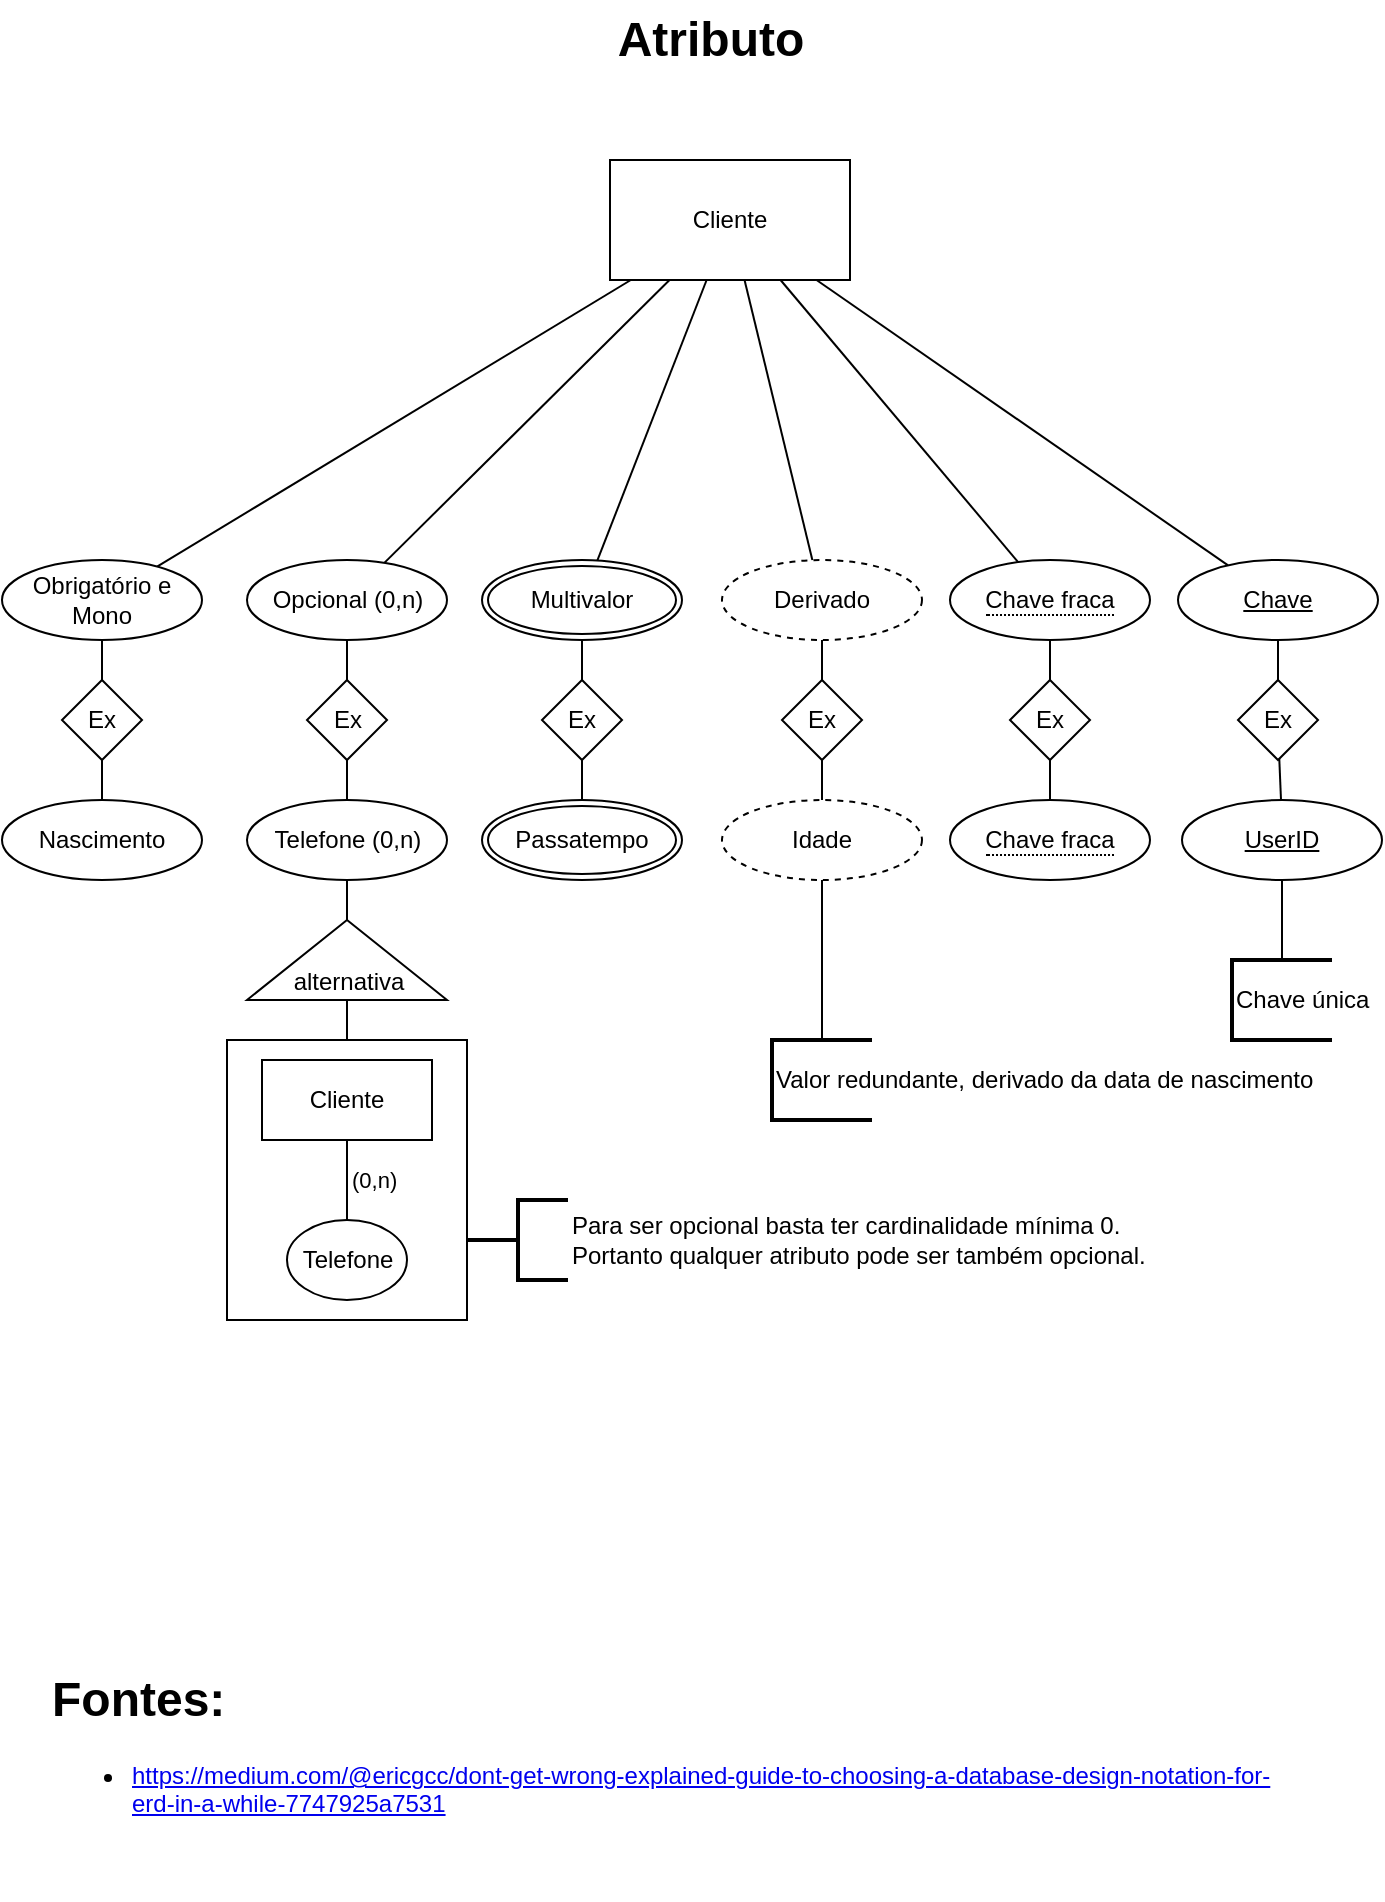 <mxfile>
    <diagram id="lRuVZWtZdLt3-8UoemeN" name="Page-1">
        <mxGraphModel dx="627" dy="880" grid="1" gridSize="10" guides="1" tooltips="1" connect="1" arrows="1" fold="1" page="1" pageScale="1" pageWidth="827" pageHeight="1169" math="0" shadow="0">
            <root>
                <mxCell id="0"/>
                <mxCell id="1" parent="0"/>
                <mxCell id="98" value="" style="whiteSpace=wrap;html=1;" parent="1" vertex="1">
                    <mxGeometry x="172.5" y="560" width="120" height="140" as="geometry"/>
                </mxCell>
                <mxCell id="21" style="edgeStyle=none;rounded=0;orthogonalLoop=1;jettySize=auto;html=1;endArrow=none;endFill=0;" parent="1" source="2" target="13" edge="1">
                    <mxGeometry relative="1" as="geometry"/>
                </mxCell>
                <mxCell id="2" value="Cliente" style="whiteSpace=wrap;html=1;" parent="1" vertex="1">
                    <mxGeometry x="364" y="120" width="120" height="60" as="geometry"/>
                </mxCell>
                <mxCell id="3" value="Atributo" style="text;strokeColor=none;fillColor=none;html=1;fontSize=24;fontStyle=1;verticalAlign=middle;align=center;" parent="1" vertex="1">
                    <mxGeometry x="320" y="40" width="188" height="40" as="geometry"/>
                </mxCell>
                <mxCell id="5" style="rounded=0;orthogonalLoop=1;jettySize=auto;html=1;endArrow=none;endFill=0;" parent="1" source="4" target="2" edge="1">
                    <mxGeometry relative="1" as="geometry"/>
                </mxCell>
                <mxCell id="4" value="Obrigatório e&lt;br&gt;Mono" style="ellipse;whiteSpace=wrap;html=1;align=center;" parent="1" vertex="1">
                    <mxGeometry x="60" y="320" width="100" height="40" as="geometry"/>
                </mxCell>
                <mxCell id="8" style="rounded=0;orthogonalLoop=1;jettySize=auto;html=1;endArrow=none;endFill=0;" parent="1" source="7" target="2" edge="1">
                    <mxGeometry relative="1" as="geometry"/>
                </mxCell>
                <mxCell id="7" value="Chave" style="ellipse;whiteSpace=wrap;html=1;align=center;fontStyle=4;" parent="1" vertex="1">
                    <mxGeometry x="648" y="320" width="100" height="40" as="geometry"/>
                </mxCell>
                <mxCell id="10" style="edgeStyle=none;rounded=0;orthogonalLoop=1;jettySize=auto;html=1;endArrow=none;endFill=0;" parent="1" source="9" target="2" edge="1">
                    <mxGeometry relative="1" as="geometry"/>
                </mxCell>
                <mxCell id="9" value="&lt;span style=&quot;border-bottom: 1px dotted&quot;&gt;Chave fraca&lt;/span&gt;" style="ellipse;whiteSpace=wrap;html=1;align=center;" parent="1" vertex="1">
                    <mxGeometry x="534" y="320" width="100" height="40" as="geometry"/>
                </mxCell>
                <mxCell id="12" style="edgeStyle=none;rounded=0;orthogonalLoop=1;jettySize=auto;html=1;endArrow=none;endFill=0;" parent="1" source="11" target="2" edge="1">
                    <mxGeometry relative="1" as="geometry"/>
                </mxCell>
                <mxCell id="11" value="Derivado" style="ellipse;whiteSpace=wrap;html=1;align=center;dashed=1;" parent="1" vertex="1">
                    <mxGeometry x="420" y="320" width="100" height="40" as="geometry"/>
                </mxCell>
                <mxCell id="13" value="Multivalor" style="ellipse;shape=doubleEllipse;margin=3;whiteSpace=wrap;html=1;align=center;" parent="1" vertex="1">
                    <mxGeometry x="300" y="320" width="100" height="40" as="geometry"/>
                </mxCell>
                <mxCell id="93" style="edgeStyle=none;rounded=0;orthogonalLoop=1;jettySize=auto;html=1;endArrow=none;endFill=0;" parent="1" source="95" target="13" edge="1">
                    <mxGeometry relative="1" as="geometry"/>
                </mxCell>
                <mxCell id="18" value="Passatempo" style="ellipse;shape=doubleEllipse;margin=3;whiteSpace=wrap;html=1;align=center;" parent="1" vertex="1">
                    <mxGeometry x="300" y="440" width="100" height="40" as="geometry"/>
                </mxCell>
                <mxCell id="27" style="edgeStyle=none;rounded=0;orthogonalLoop=1;jettySize=auto;html=1;endArrow=none;endFill=0;" parent="1" source="22" target="7" edge="1">
                    <mxGeometry relative="1" as="geometry"/>
                </mxCell>
                <mxCell id="22" value="Ex" style="rhombus;whiteSpace=wrap;html=1;" parent="1" vertex="1">
                    <mxGeometry x="678" y="380" width="40" height="40" as="geometry"/>
                </mxCell>
                <mxCell id="26" style="edgeStyle=none;rounded=0;orthogonalLoop=1;jettySize=auto;html=1;endArrow=none;endFill=0;" parent="1" source="23" target="9" edge="1">
                    <mxGeometry relative="1" as="geometry"/>
                </mxCell>
                <mxCell id="23" value="Ex" style="rhombus;whiteSpace=wrap;html=1;" parent="1" vertex="1">
                    <mxGeometry x="564" y="380" width="40" height="40" as="geometry"/>
                </mxCell>
                <mxCell id="25" style="edgeStyle=none;rounded=0;orthogonalLoop=1;jettySize=auto;html=1;endArrow=none;endFill=0;" parent="1" source="71" target="4" edge="1">
                    <mxGeometry relative="1" as="geometry">
                        <mxPoint x="232.5" y="380" as="sourcePoint"/>
                    </mxGeometry>
                </mxCell>
                <mxCell id="28" value="Nascimento" style="ellipse;whiteSpace=wrap;html=1;align=center;" parent="1" vertex="1">
                    <mxGeometry x="60" y="440" width="100" height="40" as="geometry"/>
                </mxCell>
                <mxCell id="32" style="edgeStyle=none;rounded=0;orthogonalLoop=1;jettySize=auto;html=1;endArrow=none;endFill=0;" parent="1" source="29" target="23" edge="1">
                    <mxGeometry relative="1" as="geometry"/>
                </mxCell>
                <mxCell id="29" value="&lt;span style=&quot;border-bottom: 1px dotted&quot;&gt;Chave fraca&lt;/span&gt;" style="ellipse;whiteSpace=wrap;html=1;align=center;" parent="1" vertex="1">
                    <mxGeometry x="534" y="440" width="100" height="40" as="geometry"/>
                </mxCell>
                <mxCell id="31" style="edgeStyle=none;rounded=0;orthogonalLoop=1;jettySize=auto;html=1;endArrow=none;endFill=0;" parent="1" source="30" target="22" edge="1">
                    <mxGeometry relative="1" as="geometry"/>
                </mxCell>
                <mxCell id="30" value="UserID" style="ellipse;whiteSpace=wrap;html=1;align=center;fontStyle=4;" parent="1" vertex="1">
                    <mxGeometry x="650" y="440" width="100" height="40" as="geometry"/>
                </mxCell>
                <mxCell id="36" style="edgeStyle=none;rounded=0;orthogonalLoop=1;jettySize=auto;html=1;endArrow=none;endFill=0;" parent="1" source="34" target="35" edge="1">
                    <mxGeometry relative="1" as="geometry"/>
                </mxCell>
                <mxCell id="37" style="edgeStyle=none;rounded=0;orthogonalLoop=1;jettySize=auto;html=1;endArrow=none;endFill=0;" parent="1" source="34" target="11" edge="1">
                    <mxGeometry relative="1" as="geometry"/>
                </mxCell>
                <mxCell id="34" value="Ex" style="rhombus;whiteSpace=wrap;html=1;" parent="1" vertex="1">
                    <mxGeometry x="450" y="380" width="40" height="40" as="geometry"/>
                </mxCell>
                <mxCell id="35" value="Idade" style="ellipse;whiteSpace=wrap;html=1;align=center;dashed=1;" parent="1" vertex="1">
                    <mxGeometry x="420" y="440" width="100" height="40" as="geometry"/>
                </mxCell>
                <mxCell id="39" style="edgeStyle=none;rounded=0;orthogonalLoop=1;jettySize=auto;html=1;endArrow=none;endFill=0;" parent="1" source="38" target="35" edge="1">
                    <mxGeometry relative="1" as="geometry"/>
                </mxCell>
                <mxCell id="38" value="Valor redundante, derivado da data de nascimento" style="strokeWidth=2;html=1;shape=mxgraph.flowchart.annotation_1;align=left;pointerEvents=1;" parent="1" vertex="1">
                    <mxGeometry x="445" y="560" width="50" height="40" as="geometry"/>
                </mxCell>
                <mxCell id="43" style="edgeStyle=none;rounded=0;orthogonalLoop=1;jettySize=auto;html=1;endArrow=none;endFill=0;" parent="1" source="42" target="30" edge="1">
                    <mxGeometry relative="1" as="geometry"/>
                </mxCell>
                <mxCell id="42" value="Chave única" style="strokeWidth=2;html=1;shape=mxgraph.flowchart.annotation_1;align=left;pointerEvents=1;" parent="1" vertex="1">
                    <mxGeometry x="675" y="520" width="50" height="40" as="geometry"/>
                </mxCell>
                <mxCell id="75" style="rounded=0;orthogonalLoop=1;jettySize=auto;html=1;endArrow=none;endFill=0;" parent="1" source="45" target="2" edge="1">
                    <mxGeometry relative="1" as="geometry"/>
                </mxCell>
                <mxCell id="45" value="Opcional (0,n)" style="ellipse;whiteSpace=wrap;html=1;align=center;fontFamily=Helvetica;fontSize=12;fontColor=#000000;strokeColor=#000000;fillColor=#ffffff;" parent="1" vertex="1">
                    <mxGeometry x="182.5" y="320" width="100" height="40" as="geometry"/>
                </mxCell>
                <mxCell id="71" value="Ex" style="rhombus;whiteSpace=wrap;html=1;" parent="1" vertex="1">
                    <mxGeometry x="90" y="380" width="40" height="40" as="geometry"/>
                </mxCell>
                <mxCell id="72" style="edgeStyle=none;rounded=0;orthogonalLoop=1;jettySize=auto;html=1;endArrow=none;endFill=0;" parent="1" source="28" target="71" edge="1">
                    <mxGeometry relative="1" as="geometry">
                        <mxPoint x="232.5" y="470" as="sourcePoint"/>
                        <mxPoint x="232.5" y="360" as="targetPoint"/>
                    </mxGeometry>
                </mxCell>
                <mxCell id="76" value="Telefone (0,n)" style="ellipse;whiteSpace=wrap;html=1;align=center;" parent="1" vertex="1">
                    <mxGeometry x="182.5" y="440" width="100" height="40" as="geometry"/>
                </mxCell>
                <mxCell id="79" style="edgeStyle=none;rounded=0;orthogonalLoop=1;jettySize=auto;html=1;endArrow=none;endFill=0;" parent="1" source="77" target="45" edge="1">
                    <mxGeometry relative="1" as="geometry"/>
                </mxCell>
                <mxCell id="77" value="Ex" style="rhombus;whiteSpace=wrap;html=1;" parent="1" vertex="1">
                    <mxGeometry x="212.5" y="380" width="40" height="40" as="geometry"/>
                </mxCell>
                <mxCell id="78" style="edgeStyle=none;rounded=0;orthogonalLoop=1;jettySize=auto;html=1;endArrow=none;endFill=0;" parent="1" source="76" target="77" edge="1">
                    <mxGeometry relative="1" as="geometry">
                        <mxPoint x="232.5" y="480" as="sourcePoint"/>
                        <mxPoint x="232.5" y="370" as="targetPoint"/>
                    </mxGeometry>
                </mxCell>
                <mxCell id="83" style="edgeStyle=none;rounded=0;orthogonalLoop=1;jettySize=auto;html=1;endArrow=none;endFill=0;" parent="1" source="82" target="76" edge="1">
                    <mxGeometry relative="1" as="geometry"/>
                </mxCell>
                <mxCell id="92" style="edgeStyle=none;rounded=0;orthogonalLoop=1;jettySize=auto;html=1;endArrow=none;endFill=0;" parent="1" source="82" target="98" edge="1">
                    <mxGeometry relative="1" as="geometry"/>
                </mxCell>
                <mxCell id="82" value="alternativa" style="verticalLabelPosition=middle;verticalAlign=bottom;html=1;shape=mxgraph.basic.acute_triangle;dx=0.5;fontFamily=Helvetica;fontSize=12;fontColor=#000000;align=center;strokeColor=#000000;fillColor=#ffffff;labelPosition=center;" parent="1" vertex="1">
                    <mxGeometry x="182.5" y="500" width="100" height="40" as="geometry"/>
                </mxCell>
                <mxCell id="84" value="Cliente" style="whiteSpace=wrap;html=1;" parent="1" vertex="1">
                    <mxGeometry x="190" y="570" width="85" height="40" as="geometry"/>
                </mxCell>
                <mxCell id="90" value="(0,n)" style="edgeStyle=none;rounded=0;orthogonalLoop=1;jettySize=auto;html=1;endArrow=none;endFill=0;labelPosition=right;verticalLabelPosition=middle;align=left;verticalAlign=middle;" parent="1" source="84" target="89" edge="1">
                    <mxGeometry relative="1" as="geometry">
                        <mxPoint x="302.5" y="730" as="sourcePoint"/>
                    </mxGeometry>
                </mxCell>
                <mxCell id="89" value="Telefone" style="ellipse;whiteSpace=wrap;html=1;" parent="1" vertex="1">
                    <mxGeometry x="202.5" y="650" width="60" height="40" as="geometry"/>
                </mxCell>
                <mxCell id="95" value="Ex" style="rhombus;whiteSpace=wrap;html=1;" parent="1" vertex="1">
                    <mxGeometry x="330" y="380" width="40" height="40" as="geometry"/>
                </mxCell>
                <mxCell id="97" style="edgeStyle=none;rounded=0;orthogonalLoop=1;jettySize=auto;html=1;endArrow=none;endFill=0;" parent="1" source="18" target="95" edge="1">
                    <mxGeometry relative="1" as="geometry">
                        <mxPoint x="350" y="510.0" as="sourcePoint"/>
                        <mxPoint x="350" y="360" as="targetPoint"/>
                    </mxGeometry>
                </mxCell>
                <mxCell id="100" value="&lt;h1&gt;Fontes:&lt;/h1&gt;&lt;div&gt;&lt;ul&gt;&lt;li&gt;&lt;a href=&quot;https://medium.com/@ericgcc/dont-get-wrong-explained-guide-to-choosing-a-database-design-notation-for-erd-in-a-while-7747925a7531&quot;&gt;https://medium.com/@ericgcc/dont-get-wrong-explained-guide-to-choosing-a-database-design-notation-for-erd-in-a-while-7747925a7531&lt;/a&gt;&lt;br&gt;&lt;/li&gt;&lt;/ul&gt;&lt;/div&gt;" style="text;html=1;strokeColor=none;fillColor=none;spacing=5;spacingTop=-20;whiteSpace=wrap;overflow=hidden;rounded=0;" vertex="1" parent="1">
                    <mxGeometry x="80" y="870" width="630" height="120" as="geometry"/>
                </mxCell>
                <mxCell id="102" value="Para ser opcional basta ter cardinalidade mínima 0.&lt;br&gt;Portanto qualquer atributo pode ser também opcional." style="strokeWidth=2;html=1;shape=mxgraph.flowchart.annotation_2;align=left;labelPosition=right;pointerEvents=1;" vertex="1" parent="1">
                    <mxGeometry x="293" y="640" width="50" height="40" as="geometry"/>
                </mxCell>
            </root>
        </mxGraphModel>
    </diagram>
</mxfile>